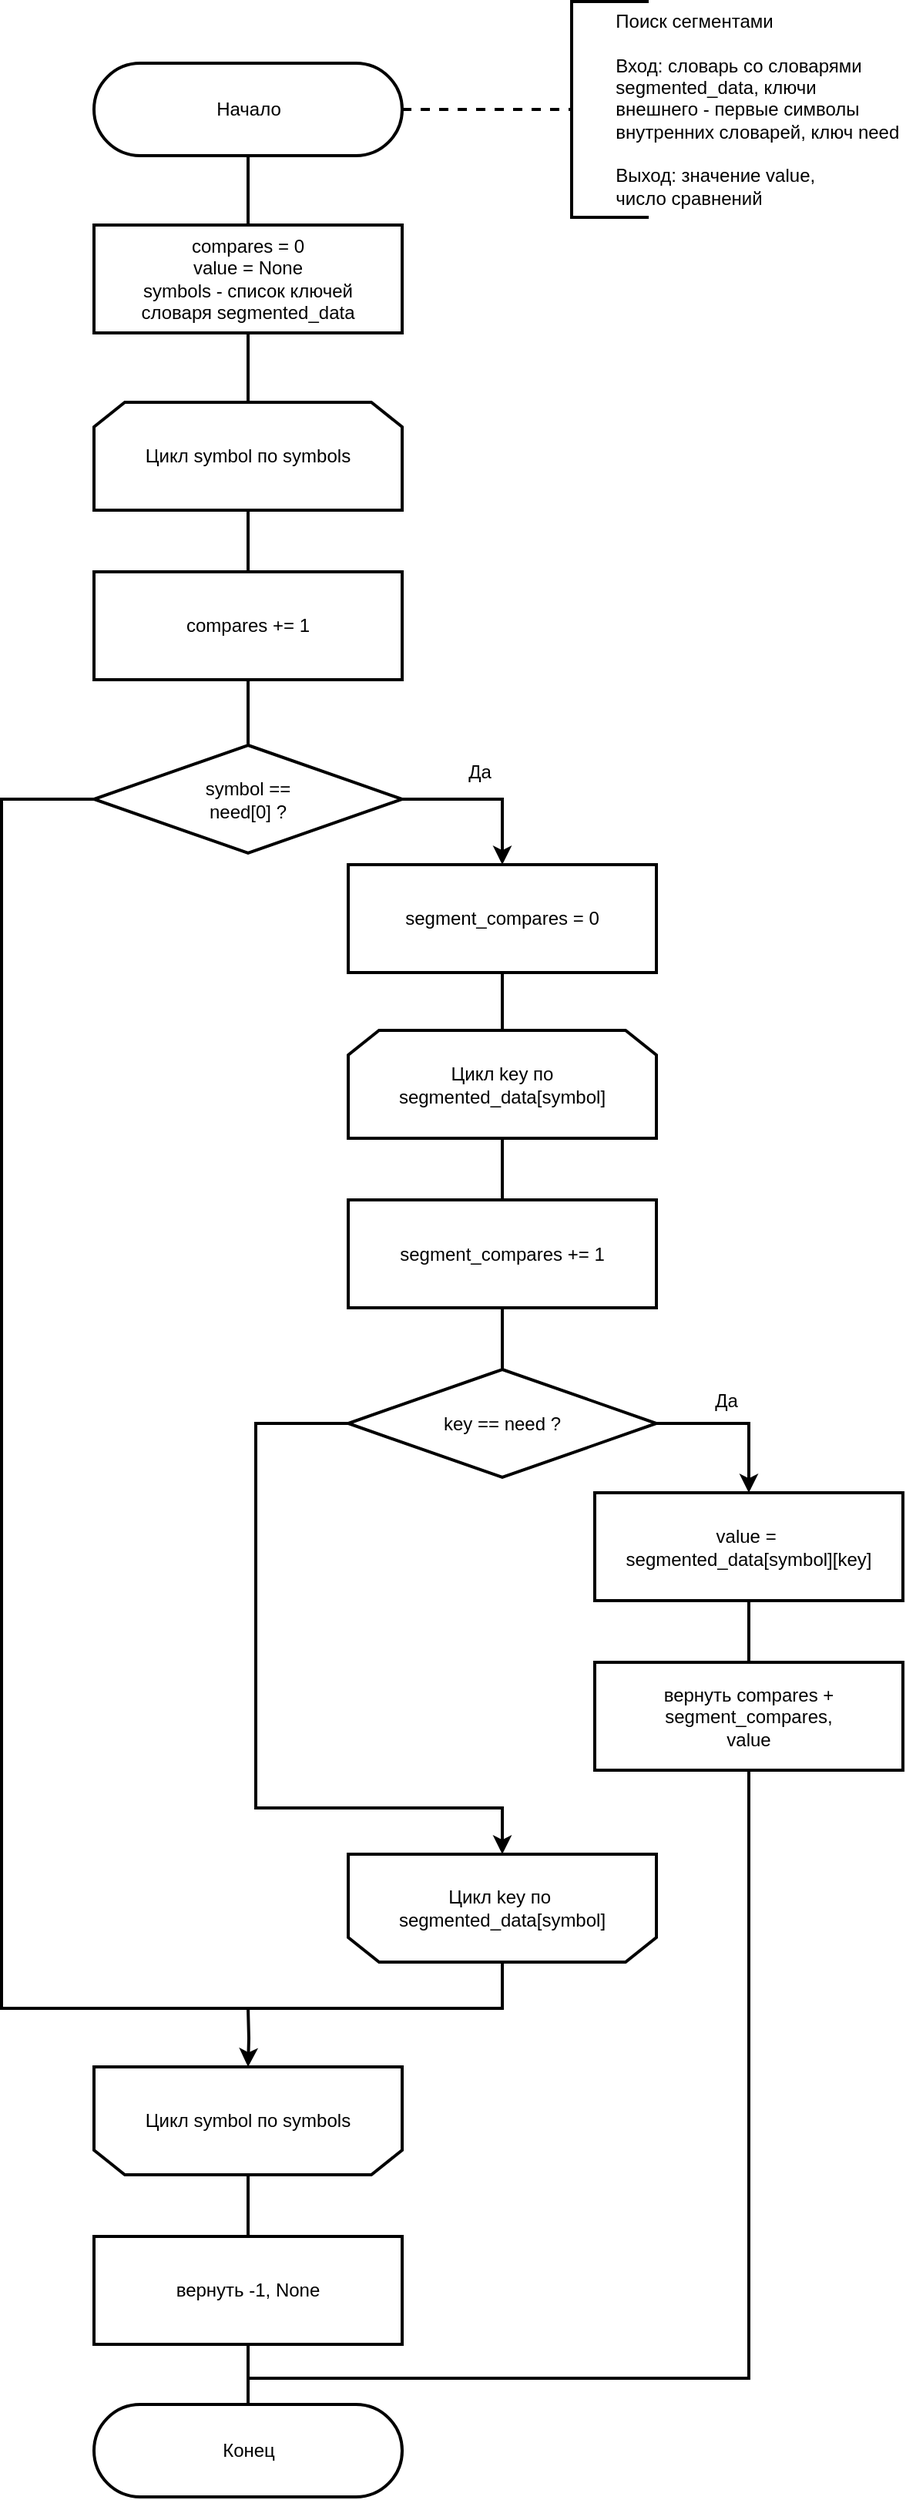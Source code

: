 <mxfile>
    <diagram id="qCG6D_Uu3tb9uCpDtsuI" name="Page-1">
        <mxGraphModel dx="748" dy="258" grid="1" gridSize="10" guides="1" tooltips="1" connect="1" arrows="1" fold="1" page="1" pageScale="1" pageWidth="1169" pageHeight="1654" math="0" shadow="0">
            <root>
                <mxCell id="0"/>
                <mxCell id="1" parent="0"/>
                <mxCell id="2" style="edgeStyle=orthogonalEdgeStyle;rounded=0;orthogonalLoop=1;jettySize=auto;html=1;entryX=0;entryY=0.5;entryDx=0;entryDy=0;entryPerimeter=0;endArrow=none;endFill=0;strokeWidth=2;dashed=1;exitX=1;exitY=0.5;exitDx=0;exitDy=0;exitPerimeter=0;" parent="1" source="4" target="5" edge="1">
                    <mxGeometry relative="1" as="geometry">
                        <mxPoint x="610" y="158" as="sourcePoint"/>
                        <Array as="points">
                            <mxPoint x="580" y="88"/>
                            <mxPoint x="580" y="88"/>
                        </Array>
                    </mxGeometry>
                </mxCell>
                <mxCell id="3" style="edgeStyle=none;html=1;exitX=0.5;exitY=0.5;exitDx=0;exitDy=30;exitPerimeter=0;strokeWidth=2;endArrow=none;endFill=0;" parent="1" source="4" target="11" edge="1">
                    <mxGeometry relative="1" as="geometry"/>
                </mxCell>
                <mxCell id="4" value="&lt;font style=&quot;font-size: 12px&quot;&gt;Начало&lt;/font&gt;" style="html=1;dashed=0;whitespace=wrap;shape=mxgraph.dfd.start;strokeWidth=2;" parent="1" vertex="1">
                    <mxGeometry x="360" y="58" width="200" height="60" as="geometry"/>
                </mxCell>
                <mxCell id="5" value="&lt;div&gt;&lt;span&gt;&#9;&lt;/span&gt;&lt;span&gt;&#9;&lt;/span&gt;&lt;span style=&quot;white-space: pre&quot;&gt;&#9;&lt;/span&gt;Поиск сегментами&lt;/div&gt;&lt;span&gt;&#9;&lt;/span&gt;&lt;span&gt;&#9;&lt;/span&gt;&lt;br&gt;&lt;span&gt;&#9;&lt;/span&gt;&lt;span style=&quot;white-space: pre&quot;&gt;&#9;&lt;/span&gt;Вход: словарь со словарями&lt;br&gt;&lt;span&gt;&#9;&lt;/span&gt;&lt;span style=&quot;white-space: pre&quot;&gt;&#9;&lt;/span&gt;segmented_data, ключи&lt;br&gt;&lt;span style=&quot;white-space: pre&quot;&gt;&#9;&lt;/span&gt;внешнего - первые символы&lt;br&gt;&lt;span style=&quot;white-space: pre&quot;&gt;&#9;&lt;/span&gt;внутренних словарей, ключ need&lt;br&gt;&lt;span&gt;&#9;&lt;/span&gt;&lt;span&gt;&#9;&lt;/span&gt;&lt;span style=&quot;white-space: pre&quot;&gt;&#9;&lt;/span&gt;&lt;br&gt;&lt;span style=&quot;white-space: pre&quot;&gt;&#9;&lt;/span&gt;Выход: значение&amp;nbsp;value, &lt;br&gt;&amp;nbsp;&lt;span&gt;&#9;&lt;span style=&quot;white-space: pre&quot;&gt;&#9;&lt;/span&gt;&lt;/span&gt;число сравнений" style="strokeWidth=2;html=1;shape=mxgraph.flowchart.annotation_1;align=left;pointerEvents=1;" parent="1" vertex="1">
                    <mxGeometry x="670" y="18" width="50" height="140" as="geometry"/>
                </mxCell>
                <mxCell id="6" value="&lt;font style=&quot;font-size: 12px&quot;&gt;Конец&lt;/font&gt;" style="html=1;dashed=0;whitespace=wrap;shape=mxgraph.dfd.start;strokeWidth=2;" parent="1" vertex="1">
                    <mxGeometry x="360" y="1577" width="200" height="60" as="geometry"/>
                </mxCell>
                <mxCell id="7" style="edgeStyle=none;html=1;exitX=0.5;exitY=0;exitDx=0;exitDy=0;entryX=0.5;entryY=0;entryDx=0;entryDy=0;endArrow=none;endFill=0;strokeWidth=2;" parent="1" source="9" target="19" edge="1">
                    <mxGeometry relative="1" as="geometry"/>
                </mxCell>
                <mxCell id="54" style="edgeStyle=orthogonalEdgeStyle;rounded=0;html=1;exitX=0.5;exitY=1;exitDx=0;exitDy=0;endArrow=classic;endFill=1;strokeWidth=2;entryX=0.5;entryY=1;entryDx=0;entryDy=0;" parent="1" target="9" edge="1">
                    <mxGeometry relative="1" as="geometry">
                        <mxPoint x="460" y="1320" as="sourcePoint"/>
                    </mxGeometry>
                </mxCell>
                <mxCell id="9" value="Цикл symbol по symbols" style="shape=loopLimit;whiteSpace=wrap;html=1;strokeWidth=2;direction=west;" parent="1" vertex="1">
                    <mxGeometry x="360" y="1358" width="200" height="70" as="geometry"/>
                </mxCell>
                <mxCell id="51" style="edgeStyle=orthogonalEdgeStyle;rounded=0;html=1;exitX=0.5;exitY=1;exitDx=0;exitDy=0;entryX=0.5;entryY=0;entryDx=0;entryDy=0;endArrow=none;endFill=0;strokeWidth=2;" parent="1" source="11" target="27" edge="1">
                    <mxGeometry relative="1" as="geometry"/>
                </mxCell>
                <mxCell id="11" value="&lt;font style=&quot;font-size: 12px&quot;&gt;compares = 0&lt;br&gt;value = None&lt;br&gt;symbols - список ключей &lt;br&gt;словаря segmented_data&lt;br&gt;&lt;/font&gt;" style="rounded=0;whiteSpace=wrap;html=1;strokeWidth=2;" parent="1" vertex="1">
                    <mxGeometry x="360" y="163" width="200" height="70" as="geometry"/>
                </mxCell>
                <mxCell id="12" style="edgeStyle=orthogonalEdgeStyle;rounded=0;orthogonalLoop=1;jettySize=auto;html=1;exitX=0.5;exitY=1;exitDx=0;exitDy=0;" parent="1" edge="1">
                    <mxGeometry relative="1" as="geometry">
                        <mxPoint x="565" y="920.5" as="sourcePoint"/>
                        <mxPoint x="565" y="920.5" as="targetPoint"/>
                    </mxGeometry>
                </mxCell>
                <mxCell id="13" style="edgeStyle=orthogonalEdgeStyle;rounded=0;orthogonalLoop=1;jettySize=auto;html=1;exitX=1;exitY=0.5;exitDx=0;exitDy=0;entryX=0.5;entryY=0;entryDx=0;entryDy=0;endArrow=classic;endFill=1;strokeWidth=2;" parent="1" source="15" target="16" edge="1">
                    <mxGeometry relative="1" as="geometry"/>
                </mxCell>
                <mxCell id="50" style="edgeStyle=orthogonalEdgeStyle;rounded=0;html=1;exitX=0;exitY=0.5;exitDx=0;exitDy=0;entryX=0.5;entryY=1;entryDx=0;entryDy=0;endArrow=classic;endFill=1;strokeWidth=2;" parent="1" source="15" target="44" edge="1">
                    <mxGeometry relative="1" as="geometry">
                        <Array as="points">
                            <mxPoint x="465" y="941"/>
                            <mxPoint x="465" y="1190"/>
                            <mxPoint x="625" y="1190"/>
                        </Array>
                    </mxGeometry>
                </mxCell>
                <mxCell id="15" value="key == need ?" style="rhombus;whiteSpace=wrap;html=1;strokeWidth=2;" parent="1" vertex="1">
                    <mxGeometry x="525" y="905.5" width="200" height="70" as="geometry"/>
                </mxCell>
                <mxCell id="43" style="edgeStyle=none;html=1;exitX=0.5;exitY=1;exitDx=0;exitDy=0;entryX=0.5;entryY=0;entryDx=0;entryDy=0;endArrow=none;endFill=0;strokeWidth=2;" parent="1" source="16" target="42" edge="1">
                    <mxGeometry relative="1" as="geometry"/>
                </mxCell>
                <mxCell id="16" value="&lt;font&gt;value =&amp;nbsp;&lt;br&gt;segmented_data[symbol][key]&lt;br&gt;&lt;/font&gt;" style="rounded=0;whiteSpace=wrap;html=1;strokeWidth=2;" parent="1" vertex="1">
                    <mxGeometry x="685" y="985.5" width="200" height="70" as="geometry"/>
                </mxCell>
                <mxCell id="17" value="Да" style="text;html=1;align=center;verticalAlign=middle;resizable=0;points=[];autosize=1;strokeColor=none;" parent="1" vertex="1">
                    <mxGeometry x="755" y="915.5" width="30" height="20" as="geometry"/>
                </mxCell>
                <mxCell id="18" style="edgeStyle=none;html=1;exitX=0.5;exitY=1;exitDx=0;exitDy=0;entryX=0.5;entryY=0.5;entryDx=0;entryDy=-30;entryPerimeter=0;endArrow=none;endFill=0;strokeWidth=2;" parent="1" source="19" target="6" edge="1">
                    <mxGeometry relative="1" as="geometry"/>
                </mxCell>
                <mxCell id="19" value="&lt;font&gt;вернуть -1, None&lt;br&gt;&lt;/font&gt;" style="rounded=0;whiteSpace=wrap;html=1;strokeWidth=2;" parent="1" vertex="1">
                    <mxGeometry x="360" y="1468" width="200" height="70" as="geometry"/>
                </mxCell>
                <mxCell id="49" style="edgeStyle=orthogonalEdgeStyle;rounded=0;html=1;exitX=0.5;exitY=1;exitDx=0;exitDy=0;entryX=0.5;entryY=0;entryDx=0;entryDy=0;endArrow=none;endFill=0;strokeWidth=2;" parent="1" source="25" target="32" edge="1">
                    <mxGeometry relative="1" as="geometry"/>
                </mxCell>
                <mxCell id="25" value="&lt;font style=&quot;font-size: 12px&quot;&gt;compares += 1&lt;br&gt;&lt;/font&gt;" style="rounded=0;whiteSpace=wrap;html=1;strokeWidth=2;" parent="1" vertex="1">
                    <mxGeometry x="360" y="388" width="200" height="70" as="geometry"/>
                </mxCell>
                <mxCell id="26" style="edgeStyle=orthogonalEdgeStyle;rounded=0;html=1;exitX=0.5;exitY=1;exitDx=0;exitDy=0;entryX=0.5;entryY=0;entryDx=0;entryDy=0;endArrow=none;endFill=0;strokeWidth=2;" parent="1" source="27" target="25" edge="1">
                    <mxGeometry relative="1" as="geometry"/>
                </mxCell>
                <mxCell id="27" value="Цикл symbol по symbols" style="shape=loopLimit;whiteSpace=wrap;html=1;strokeWidth=2;" parent="1" vertex="1">
                    <mxGeometry x="360" y="278" width="200" height="70" as="geometry"/>
                </mxCell>
                <mxCell id="48" style="edgeStyle=orthogonalEdgeStyle;rounded=0;html=1;exitX=1;exitY=0.5;exitDx=0;exitDy=0;entryX=0.5;entryY=0;entryDx=0;entryDy=0;endArrow=classic;endFill=1;strokeWidth=2;" parent="1" source="32" target="36" edge="1">
                    <mxGeometry relative="1" as="geometry"/>
                </mxCell>
                <mxCell id="53" style="edgeStyle=orthogonalEdgeStyle;rounded=0;html=1;exitX=0;exitY=0.5;exitDx=0;exitDy=0;endArrow=none;endFill=0;strokeWidth=2;entryX=0.5;entryY=0;entryDx=0;entryDy=0;" parent="1" source="32" target="44" edge="1">
                    <mxGeometry relative="1" as="geometry">
                        <mxPoint x="625" y="1330" as="targetPoint"/>
                        <Array as="points">
                            <mxPoint x="300" y="536"/>
                            <mxPoint x="300" y="1320"/>
                            <mxPoint x="625" y="1320"/>
                        </Array>
                    </mxGeometry>
                </mxCell>
                <mxCell id="32" value="symbol == &lt;br&gt;need[0] ?" style="rhombus;whiteSpace=wrap;html=1;strokeWidth=2;" parent="1" vertex="1">
                    <mxGeometry x="360" y="500.5" width="200" height="70" as="geometry"/>
                </mxCell>
                <mxCell id="47" style="edgeStyle=orthogonalEdgeStyle;rounded=0;html=1;exitX=0.5;exitY=1;exitDx=0;exitDy=0;entryX=0.5;entryY=0;entryDx=0;entryDy=0;endArrow=none;endFill=0;strokeWidth=2;" parent="1" source="36" target="38" edge="1">
                    <mxGeometry relative="1" as="geometry"/>
                </mxCell>
                <mxCell id="36" value="&lt;font&gt;segment_compares = 0&lt;br&gt;&lt;/font&gt;" style="rounded=0;whiteSpace=wrap;html=1;strokeWidth=2;" parent="1" vertex="1">
                    <mxGeometry x="525" y="578" width="200" height="70" as="geometry"/>
                </mxCell>
                <mxCell id="37" value="Да" style="text;html=1;align=center;verticalAlign=middle;resizable=0;points=[];autosize=1;strokeColor=none;" parent="1" vertex="1">
                    <mxGeometry x="595" y="508" width="30" height="20" as="geometry"/>
                </mxCell>
                <mxCell id="40" style="edgeStyle=none;html=1;exitX=0.5;exitY=1;exitDx=0;exitDy=0;entryX=0.5;entryY=0;entryDx=0;entryDy=0;endArrow=none;endFill=0;strokeWidth=2;" parent="1" source="38" target="39" edge="1">
                    <mxGeometry relative="1" as="geometry"/>
                </mxCell>
                <mxCell id="38" value="Цикл key по &lt;br&gt;segmented_data[symbol]" style="shape=loopLimit;whiteSpace=wrap;html=1;strokeWidth=2;" parent="1" vertex="1">
                    <mxGeometry x="525" y="685.5" width="200" height="70" as="geometry"/>
                </mxCell>
                <mxCell id="41" style="edgeStyle=none;html=1;exitX=0.5;exitY=1;exitDx=0;exitDy=0;entryX=0.5;entryY=0;entryDx=0;entryDy=0;endArrow=none;endFill=0;strokeWidth=2;" parent="1" source="39" target="15" edge="1">
                    <mxGeometry relative="1" as="geometry"/>
                </mxCell>
                <mxCell id="39" value="&lt;font style=&quot;font-size: 12px&quot;&gt;segment_compares += 1&lt;br&gt;&lt;/font&gt;" style="rounded=0;whiteSpace=wrap;html=1;strokeWidth=2;" parent="1" vertex="1">
                    <mxGeometry x="525" y="795.5" width="200" height="70" as="geometry"/>
                </mxCell>
                <mxCell id="55" style="edgeStyle=orthogonalEdgeStyle;rounded=0;html=1;exitX=0.5;exitY=1;exitDx=0;exitDy=0;endArrow=none;endFill=0;strokeWidth=2;" parent="1" source="42" edge="1">
                    <mxGeometry relative="1" as="geometry">
                        <mxPoint x="460" y="1560" as="targetPoint"/>
                        <Array as="points">
                            <mxPoint x="785" y="1560"/>
                        </Array>
                    </mxGeometry>
                </mxCell>
                <mxCell id="42" value="&lt;font&gt;вернуть compares + segment_compares, &lt;br&gt;value&lt;br&gt;&lt;/font&gt;" style="rounded=0;whiteSpace=wrap;html=1;strokeWidth=2;" parent="1" vertex="1">
                    <mxGeometry x="685" y="1095.5" width="200" height="70" as="geometry"/>
                </mxCell>
                <mxCell id="44" value="Цикл key по&amp;nbsp;&lt;br&gt;segmented_data[symbol]" style="shape=loopLimit;whiteSpace=wrap;html=1;strokeWidth=2;direction=west;" parent="1" vertex="1">
                    <mxGeometry x="525" y="1220" width="200" height="70" as="geometry"/>
                </mxCell>
            </root>
        </mxGraphModel>
    </diagram>
</mxfile>